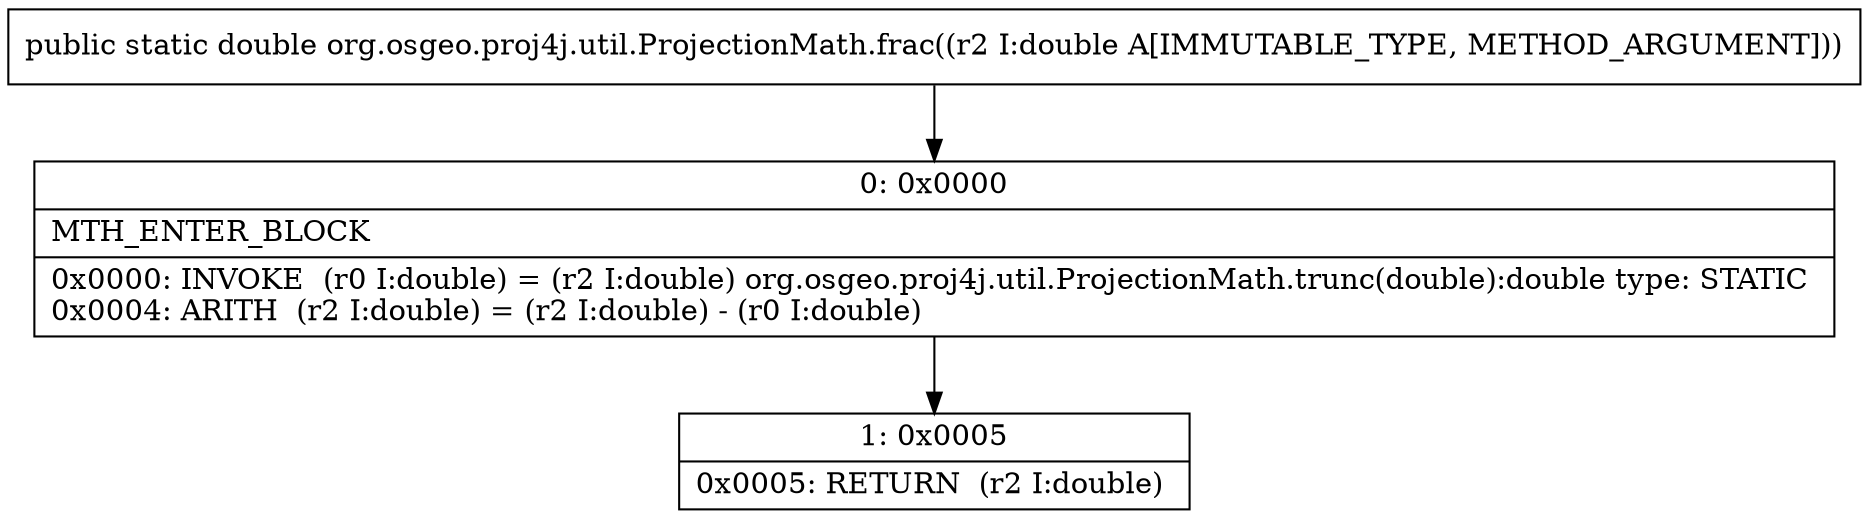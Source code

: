 digraph "CFG fororg.osgeo.proj4j.util.ProjectionMath.frac(D)D" {
Node_0 [shape=record,label="{0\:\ 0x0000|MTH_ENTER_BLOCK\l|0x0000: INVOKE  (r0 I:double) = (r2 I:double) org.osgeo.proj4j.util.ProjectionMath.trunc(double):double type: STATIC \l0x0004: ARITH  (r2 I:double) = (r2 I:double) \- (r0 I:double) \l}"];
Node_1 [shape=record,label="{1\:\ 0x0005|0x0005: RETURN  (r2 I:double) \l}"];
MethodNode[shape=record,label="{public static double org.osgeo.proj4j.util.ProjectionMath.frac((r2 I:double A[IMMUTABLE_TYPE, METHOD_ARGUMENT])) }"];
MethodNode -> Node_0;
Node_0 -> Node_1;
}

